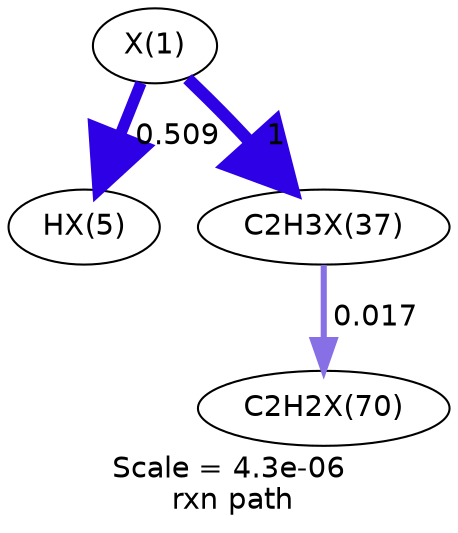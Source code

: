 digraph reaction_paths {
center=1;
s11 -> s12[fontname="Helvetica", style="setlinewidth(5.49)", arrowsize=2.75, color="0.7, 1.01, 0.9"
, label=" 0.509"];
s11 -> s13[fontname="Helvetica", style="setlinewidth(6)", arrowsize=3, color="0.7, 1.5, 0.9"
, label=" 1"];
s13 -> s17[fontname="Helvetica", style="setlinewidth(2.93)", arrowsize=1.46, color="0.7, 0.517, 0.9"
, label=" 0.017"];
s11 [ fontname="Helvetica", label="X(1)"];
s12 [ fontname="Helvetica", label="HX(5)"];
s13 [ fontname="Helvetica", label="C2H3X(37)"];
s17 [ fontname="Helvetica", label="C2H2X(70)"];
 label = "Scale = 4.3e-06\l rxn path";
 fontname = "Helvetica";
}
